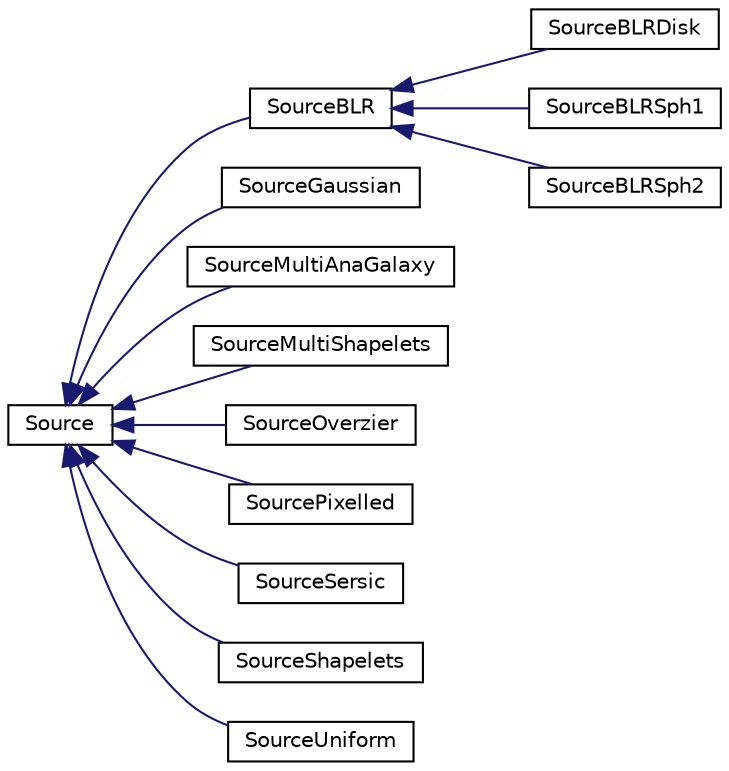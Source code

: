 digraph "Graphical Class Hierarchy"
{
 // LATEX_PDF_SIZE
  edge [fontname="Helvetica",fontsize="10",labelfontname="Helvetica",labelfontsize="10"];
  node [fontname="Helvetica",fontsize="10",shape=record];
  rankdir="LR";
  Node0 [label="Source",height=0.2,width=0.4,color="black", fillcolor="white", style="filled",URL="$class_source.html",tooltip="Base class for all sources."];
  Node0 -> Node1 [dir="back",color="midnightblue",fontsize="10",style="solid",fontname="Helvetica"];
  Node1 [label="SourceBLR",height=0.2,width=0.4,color="black", fillcolor="white", style="filled",URL="$class_source_b_l_r.html",tooltip="Base class for all sources representing the Broad Line Region (BLR) of a AGN/QSO."];
  Node1 -> Node2 [dir="back",color="midnightblue",fontsize="10",style="solid",fontname="Helvetica"];
  Node2 [label="SourceBLRDisk",height=0.2,width=0.4,color="black", fillcolor="white", style="filled",URL="$class_source_b_l_r_disk.html",tooltip="A source representing a BLR with a Keplarian disk."];
  Node1 -> Node3 [dir="back",color="midnightblue",fontsize="10",style="solid",fontname="Helvetica"];
  Node3 [label="SourceBLRSph1",height=0.2,width=0.4,color="black", fillcolor="white", style="filled",URL="$class_source_b_l_r_sph1.html",tooltip="A source representing a BLR with a spherical symmetry and circular orbits."];
  Node1 -> Node4 [dir="back",color="midnightblue",fontsize="10",style="solid",fontname="Helvetica"];
  Node4 [label="SourceBLRSph2",height=0.2,width=0.4,color="black", fillcolor="white", style="filled",URL="$class_source_b_l_r_sph2.html",tooltip="A source representing a BLR with a spherical symmetry and random velocity dispersion."];
  Node0 -> Node5 [dir="back",color="midnightblue",fontsize="10",style="solid",fontname="Helvetica"];
  Node5 [label="SourceGaussian",height=0.2,width=0.4,color="black", fillcolor="white", style="filled",URL="$class_source_gaussian.html",tooltip="A source with a Gaussian surface brightness profile."];
  Node0 -> Node6 [dir="back",color="midnightblue",fontsize="10",style="solid",fontname="Helvetica"];
  Node6 [label="SourceMultiAnaGalaxy",height=0.2,width=0.4,color="black", fillcolor="white", style="filled",URL="$class_source_multi_ana_galaxy.html",tooltip="Source that represents an analytic galaxy surface brightness model. It encapsulates a OverzierSource ..."];
  Node0 -> Node7 [dir="back",color="midnightblue",fontsize="10",style="solid",fontname="Helvetica"];
  Node7 [label="SourceMultiShapelets",height=0.2,width=0.4,color="black", fillcolor="white", style="filled",URL="$class_source_multi_shapelets.html",tooltip="Class for reading in and handling an array of SourceShapelets, made on the model of SourceMultiAnaGal..."];
  Node0 -> Node8 [dir="back",color="midnightblue",fontsize="10",style="solid",fontname="Helvetica"];
  Node8 [label="SourceOverzier",height=0.2,width=0.4,color="black", fillcolor="white", style="filled",URL="$class_source_overzier.html",tooltip="Structure for holding parameters for one or more galaxy images according to the Overzier model."];
  Node0 -> Node9 [dir="back",color="midnightblue",fontsize="10",style="solid",fontname="Helvetica"];
  Node9 [label="SourcePixelled",height=0.2,width=0.4,color="black", fillcolor="white", style="filled",URL="$class_source_pixelled.html",tooltip="Class for sources described by an array of pixels."];
  Node0 -> Node10 [dir="back",color="midnightblue",fontsize="10",style="solid",fontname="Helvetica"];
  Node10 [label="SourceSersic",height=0.2,width=0.4,color="black", fillcolor="white", style="filled",URL="$class_source_sersic.html",tooltip="Class for sources described by a Sersic profile."];
  Node0 -> Node11 [dir="back",color="midnightblue",fontsize="10",style="solid",fontname="Helvetica"];
  Node11 [label="SourceShapelets",height=0.2,width=0.4,color="black", fillcolor="white", style="filled",URL="$class_source_shapelets.html",tooltip="Class for sources described by shapelets."];
  Node0 -> Node12 [dir="back",color="midnightblue",fontsize="10",style="solid",fontname="Helvetica"];
  Node12 [label="SourceUniform",height=0.2,width=0.4,color="black", fillcolor="white", style="filled",URL="$class_source_uniform.html",tooltip="A uniform surface brightness circular source."];
}
